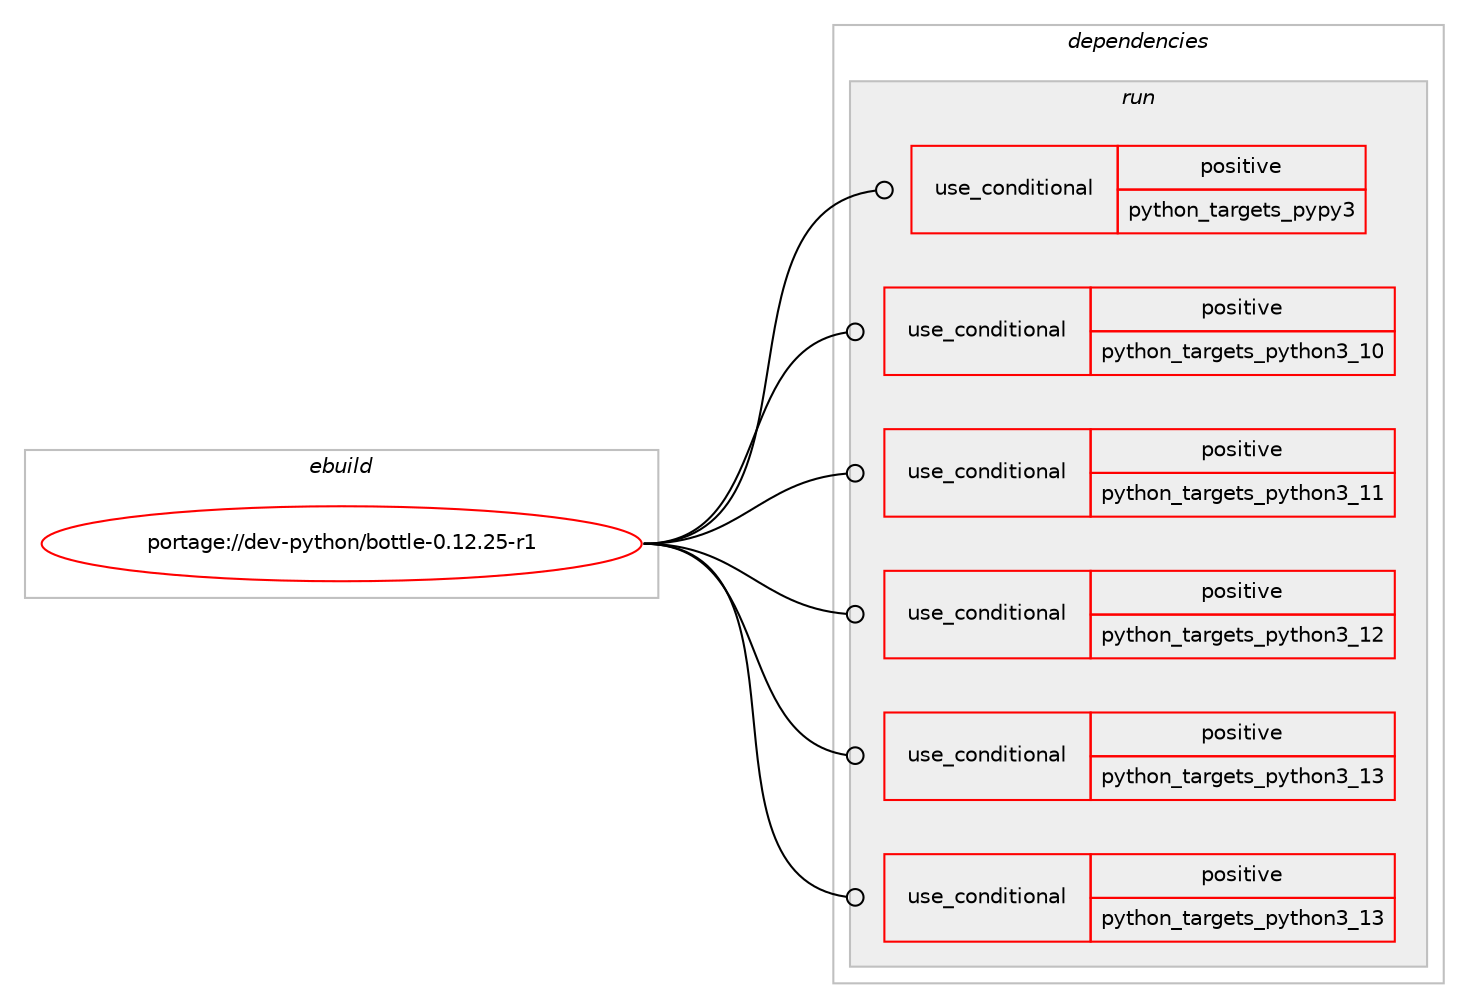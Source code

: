 digraph prolog {

# *************
# Graph options
# *************

newrank=true;
concentrate=true;
compound=true;
graph [rankdir=LR,fontname=Helvetica,fontsize=10,ranksep=1.5];#, ranksep=2.5, nodesep=0.2];
edge  [arrowhead=vee];
node  [fontname=Helvetica,fontsize=10];

# **********
# The ebuild
# **********

subgraph cluster_leftcol {
color=gray;
rank=same;
label=<<i>ebuild</i>>;
id [label="portage://dev-python/bottle-0.12.25-r1", color=red, width=4, href="../dev-python/bottle-0.12.25-r1.svg"];
}

# ****************
# The dependencies
# ****************

subgraph cluster_midcol {
color=gray;
label=<<i>dependencies</i>>;
subgraph cluster_compile {
fillcolor="#eeeeee";
style=filled;
label=<<i>compile</i>>;
}
subgraph cluster_compileandrun {
fillcolor="#eeeeee";
style=filled;
label=<<i>compile and run</i>>;
}
subgraph cluster_run {
fillcolor="#eeeeee";
style=filled;
label=<<i>run</i>>;
subgraph cond30471 {
dependency71756 [label=<<TABLE BORDER="0" CELLBORDER="1" CELLSPACING="0" CELLPADDING="4"><TR><TD ROWSPAN="3" CELLPADDING="10">use_conditional</TD></TR><TR><TD>positive</TD></TR><TR><TD>python_targets_pypy3</TD></TR></TABLE>>, shape=none, color=red];
# *** BEGIN UNKNOWN DEPENDENCY TYPE (TODO) ***
# dependency71756 -> package_dependency(portage://dev-python/bottle-0.12.25-r1,run,no,dev-python,pypy3,none,[,,],any_same_slot,[])
# *** END UNKNOWN DEPENDENCY TYPE (TODO) ***

}
id:e -> dependency71756:w [weight=20,style="solid",arrowhead="odot"];
subgraph cond30472 {
dependency71757 [label=<<TABLE BORDER="0" CELLBORDER="1" CELLSPACING="0" CELLPADDING="4"><TR><TD ROWSPAN="3" CELLPADDING="10">use_conditional</TD></TR><TR><TD>positive</TD></TR><TR><TD>python_targets_python3_10</TD></TR></TABLE>>, shape=none, color=red];
# *** BEGIN UNKNOWN DEPENDENCY TYPE (TODO) ***
# dependency71757 -> package_dependency(portage://dev-python/bottle-0.12.25-r1,run,no,dev-lang,python,none,[,,],[slot(3.10)],[])
# *** END UNKNOWN DEPENDENCY TYPE (TODO) ***

}
id:e -> dependency71757:w [weight=20,style="solid",arrowhead="odot"];
subgraph cond30473 {
dependency71758 [label=<<TABLE BORDER="0" CELLBORDER="1" CELLSPACING="0" CELLPADDING="4"><TR><TD ROWSPAN="3" CELLPADDING="10">use_conditional</TD></TR><TR><TD>positive</TD></TR><TR><TD>python_targets_python3_11</TD></TR></TABLE>>, shape=none, color=red];
# *** BEGIN UNKNOWN DEPENDENCY TYPE (TODO) ***
# dependency71758 -> package_dependency(portage://dev-python/bottle-0.12.25-r1,run,no,dev-lang,python,none,[,,],[slot(3.11)],[])
# *** END UNKNOWN DEPENDENCY TYPE (TODO) ***

}
id:e -> dependency71758:w [weight=20,style="solid",arrowhead="odot"];
subgraph cond30474 {
dependency71759 [label=<<TABLE BORDER="0" CELLBORDER="1" CELLSPACING="0" CELLPADDING="4"><TR><TD ROWSPAN="3" CELLPADDING="10">use_conditional</TD></TR><TR><TD>positive</TD></TR><TR><TD>python_targets_python3_12</TD></TR></TABLE>>, shape=none, color=red];
# *** BEGIN UNKNOWN DEPENDENCY TYPE (TODO) ***
# dependency71759 -> package_dependency(portage://dev-python/bottle-0.12.25-r1,run,no,dev-lang,python,none,[,,],[slot(3.12)],[])
# *** END UNKNOWN DEPENDENCY TYPE (TODO) ***

}
id:e -> dependency71759:w [weight=20,style="solid",arrowhead="odot"];
subgraph cond30475 {
dependency71760 [label=<<TABLE BORDER="0" CELLBORDER="1" CELLSPACING="0" CELLPADDING="4"><TR><TD ROWSPAN="3" CELLPADDING="10">use_conditional</TD></TR><TR><TD>positive</TD></TR><TR><TD>python_targets_python3_13</TD></TR></TABLE>>, shape=none, color=red];
# *** BEGIN UNKNOWN DEPENDENCY TYPE (TODO) ***
# dependency71760 -> package_dependency(portage://dev-python/bottle-0.12.25-r1,run,no,dev-lang,python,none,[,,],[slot(3.13)],[])
# *** END UNKNOWN DEPENDENCY TYPE (TODO) ***

}
id:e -> dependency71760:w [weight=20,style="solid",arrowhead="odot"];
subgraph cond30476 {
dependency71761 [label=<<TABLE BORDER="0" CELLBORDER="1" CELLSPACING="0" CELLPADDING="4"><TR><TD ROWSPAN="3" CELLPADDING="10">use_conditional</TD></TR><TR><TD>positive</TD></TR><TR><TD>python_targets_python3_13</TD></TR></TABLE>>, shape=none, color=red];
# *** BEGIN UNKNOWN DEPENDENCY TYPE (TODO) ***
# dependency71761 -> package_dependency(portage://dev-python/bottle-0.12.25-r1,run,no,dev-python,legacy-cgi,none,[,,],[],[use(optenable(python_targets_python3_13),negative)])
# *** END UNKNOWN DEPENDENCY TYPE (TODO) ***

}
id:e -> dependency71761:w [weight=20,style="solid",arrowhead="odot"];
}
}

# **************
# The candidates
# **************

subgraph cluster_choices {
rank=same;
color=gray;
label=<<i>candidates</i>>;

}

}
